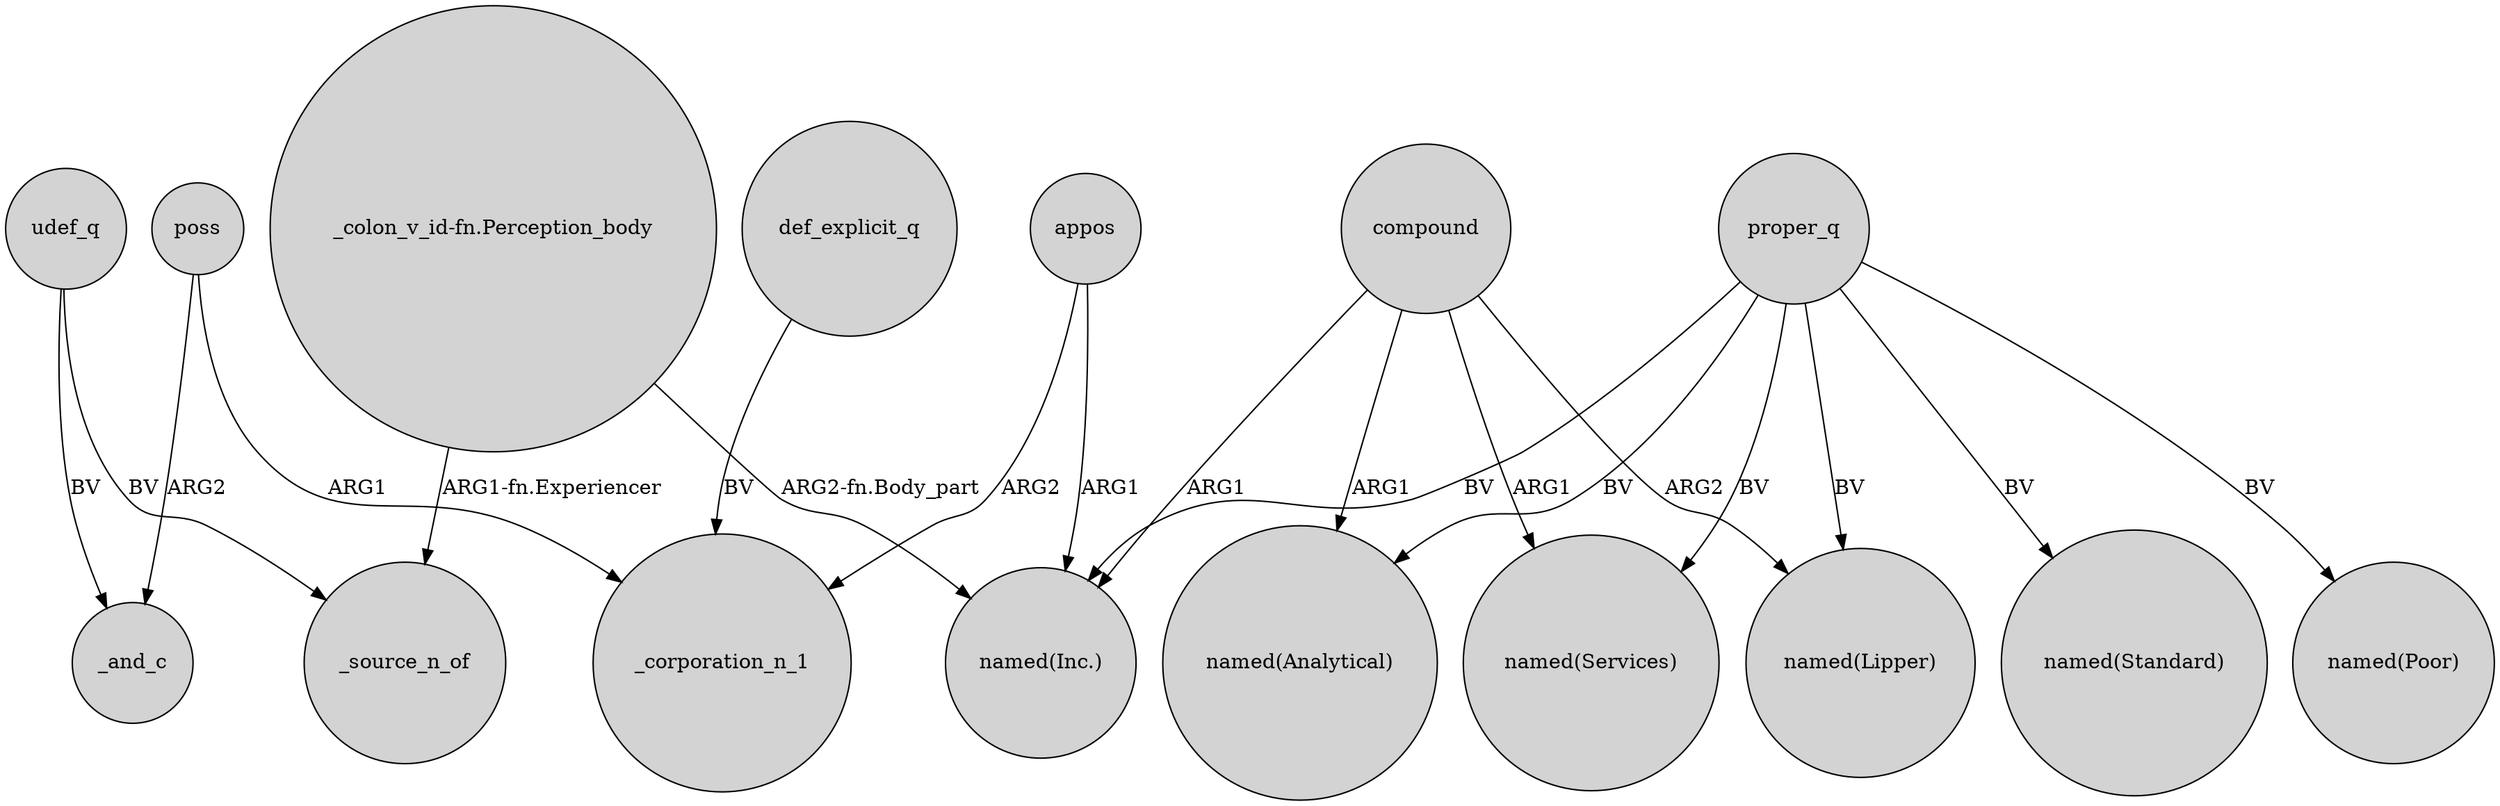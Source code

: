 digraph {
	node [shape=circle style=filled]
	proper_q -> "named(Poor)" [label=BV]
	"_colon_v_id-fn.Perception_body" -> "named(Inc.)" [label="ARG2-fn.Body_part"]
	appos -> "named(Inc.)" [label=ARG1]
	udef_q -> _source_n_of [label=BV]
	udef_q -> _and_c [label=BV]
	proper_q -> "named(Inc.)" [label=BV]
	compound -> "named(Services)" [label=ARG1]
	poss -> _and_c [label=ARG2]
	proper_q -> "named(Lipper)" [label=BV]
	def_explicit_q -> _corporation_n_1 [label=BV]
	proper_q -> "named(Standard)" [label=BV]
	compound -> "named(Lipper)" [label=ARG2]
	poss -> _corporation_n_1 [label=ARG1]
	"_colon_v_id-fn.Perception_body" -> _source_n_of [label="ARG1-fn.Experiencer"]
	proper_q -> "named(Analytical)" [label=BV]
	proper_q -> "named(Services)" [label=BV]
	appos -> _corporation_n_1 [label=ARG2]
	compound -> "named(Inc.)" [label=ARG1]
	compound -> "named(Analytical)" [label=ARG1]
}
